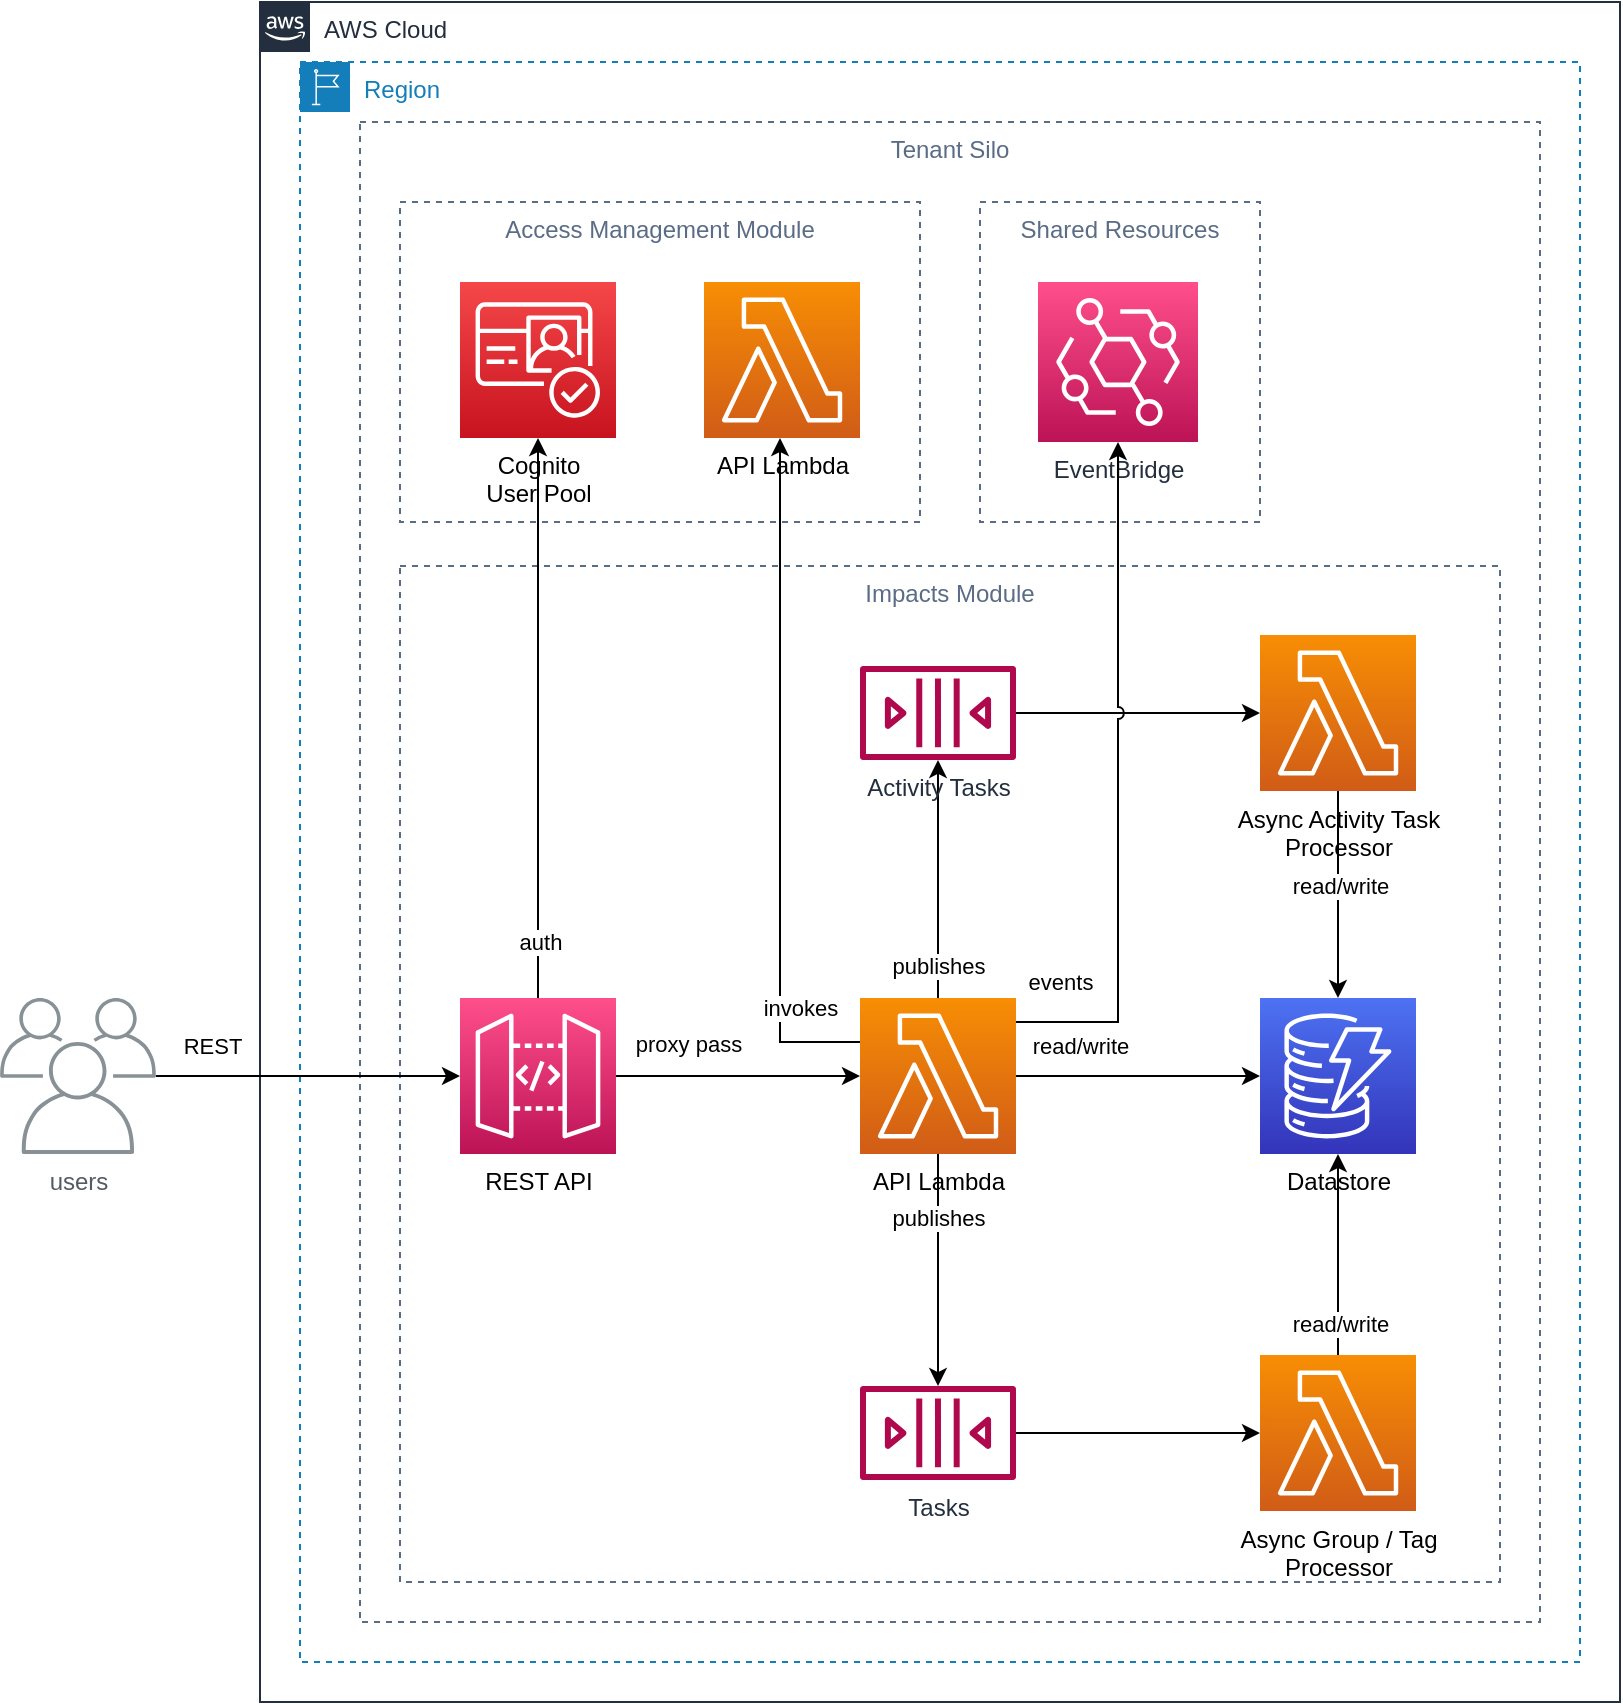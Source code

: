 <mxfile version="20.7.4" type="device" pages="2"><diagram id="DZq95CDJEcNnEX3gtbl7" name="physical-runtime"><mxGraphModel dx="1114" dy="1673" grid="1" gridSize="10" guides="1" tooltips="1" connect="1" arrows="1" fold="1" page="1" pageScale="1" pageWidth="1100" pageHeight="850" background="#ffffff" math="0" shadow="0"><root><mxCell id="0"/><mxCell id="1" parent="0"/><mxCell id="42" value="Tenant Silo" style="fillColor=none;strokeColor=#5A6C86;dashed=1;verticalAlign=top;fontStyle=0;fontColor=#5A6C86;labelBackgroundColor=none;" parent="1" vertex="1"><mxGeometry x="210" y="50" width="590" height="750" as="geometry"/></mxCell><mxCell id="43" value="Region" style="points=[[0,0],[0.25,0],[0.5,0],[0.75,0],[1,0],[1,0.25],[1,0.5],[1,0.75],[1,1],[0.75,1],[0.5,1],[0.25,1],[0,1],[0,0.75],[0,0.5],[0,0.25]];outlineConnect=0;gradientColor=none;html=1;whiteSpace=wrap;fontSize=12;fontStyle=0;container=1;pointerEvents=0;collapsible=0;recursiveResize=0;shape=mxgraph.aws4.group;grIcon=mxgraph.aws4.group_region;strokeColor=#147EBA;fillColor=none;verticalAlign=top;align=left;spacingLeft=30;fontColor=#147EBA;dashed=1;" parent="1" vertex="1"><mxGeometry x="180" y="20" width="640" height="800" as="geometry"/></mxCell><mxCell id="44" value="AWS Cloud" style="points=[[0,0],[0.25,0],[0.5,0],[0.75,0],[1,0],[1,0.25],[1,0.5],[1,0.75],[1,1],[0.75,1],[0.5,1],[0.25,1],[0,1],[0,0.75],[0,0.5],[0,0.25]];outlineConnect=0;gradientColor=none;html=1;whiteSpace=wrap;fontSize=12;fontStyle=0;container=1;pointerEvents=0;collapsible=0;recursiveResize=0;shape=mxgraph.aws4.group;grIcon=mxgraph.aws4.group_aws_cloud_alt;strokeColor=#232F3E;fillColor=none;verticalAlign=top;align=left;spacingLeft=30;fontColor=#232F3E;dashed=0;" parent="1" vertex="1"><mxGeometry x="160" y="-10" width="680" height="850" as="geometry"/></mxCell><mxCell id="aaWiERCUlSNiqH8K9m5D-63" value="Access Management Module" style="fillColor=none;strokeColor=#5A6C86;dashed=1;verticalAlign=top;fontStyle=0;fontColor=#5A6C86;labelBackgroundColor=none;" parent="44" vertex="1"><mxGeometry x="70" y="100" width="260" height="160" as="geometry"/></mxCell><mxCell id="39" value="Impacts Module" style="fillColor=none;strokeColor=#5A6C86;dashed=1;verticalAlign=top;fontStyle=0;fontColor=#5A6C86;labelBackgroundColor=none;" parent="44" vertex="1"><mxGeometry x="70" y="282" width="550" height="508" as="geometry"/></mxCell><mxCell id="28" value="read/write" style="edgeStyle=none;html=1;strokeColor=#000000;labelBackgroundColor=none;fontColor=#000000;" parent="44" source="24" target="27" edge="1"><mxGeometry x="-0.475" y="15" relative="1" as="geometry"><mxPoint as="offset"/></mxGeometry></mxCell><mxCell id="aaWiERCUlSNiqH8K9m5D-49" value="publishes" style="rounded=0;orthogonalLoop=1;jettySize=auto;html=1;" parent="44" source="24" target="aaWiERCUlSNiqH8K9m5D-46" edge="1"><mxGeometry x="-0.731" relative="1" as="geometry"><mxPoint as="offset"/></mxGeometry></mxCell><mxCell id="aaWiERCUlSNiqH8K9m5D-50" value="publishes" style="edgeStyle=none;rounded=0;orthogonalLoop=1;jettySize=auto;html=1;" parent="44" source="24" target="o31jzJOnQ2RsSFP5l26K-45" edge="1"><mxGeometry x="-0.453" relative="1" as="geometry"><mxPoint as="offset"/></mxGeometry></mxCell><mxCell id="CNiMXaQ_uTNjJSIBAIF0-45" value="invokes" style="edgeStyle=orthogonalEdgeStyle;rounded=0;orthogonalLoop=1;jettySize=auto;html=1;" edge="1" parent="44" source="24" target="CNiMXaQ_uTNjJSIBAIF0-44"><mxGeometry x="-0.668" y="-10" relative="1" as="geometry"><Array as="points"><mxPoint x="260" y="520"/></Array><mxPoint as="offset"/></mxGeometry></mxCell><mxCell id="24" value="API Lambda" style="sketch=0;points=[[0,0,0],[0.25,0,0],[0.5,0,0],[0.75,0,0],[1,0,0],[0,1,0],[0.25,1,0],[0.5,1,0],[0.75,1,0],[1,1,0],[0,0.25,0],[0,0.5,0],[0,0.75,0],[1,0.25,0],[1,0.5,0],[1,0.75,0]];outlineConnect=0;fontColor=#000000;gradientColor=#F78E04;gradientDirection=north;fillColor=#D05C17;strokeColor=#ffffff;dashed=0;verticalLabelPosition=bottom;verticalAlign=top;align=center;html=1;fontSize=12;fontStyle=0;aspect=fixed;shape=mxgraph.aws4.resourceIcon;resIcon=mxgraph.aws4.lambda;labelBackgroundColor=none;" parent="44" vertex="1"><mxGeometry x="300" y="498" width="78" height="78" as="geometry"/></mxCell><mxCell id="26" value="proxy pass" style="edgeStyle=none;html=1;strokeColor=#000000;fontColor=#000000;labelBackgroundColor=none;" parent="44" source="25" target="24" edge="1"><mxGeometry x="-0.418" y="16" relative="1" as="geometry"><mxPoint x="261" y="527" as="targetPoint"/><mxPoint as="offset"/></mxGeometry></mxCell><mxCell id="aaWiERCUlSNiqH8K9m5D-60" value="auth" style="edgeStyle=none;rounded=0;orthogonalLoop=1;jettySize=auto;html=1;" parent="44" source="25" target="29" edge="1"><mxGeometry x="-0.8" y="-1" relative="1" as="geometry"><mxPoint x="139" y="270" as="targetPoint"/><mxPoint as="offset"/></mxGeometry></mxCell><mxCell id="25" value="REST API" style="sketch=0;points=[[0,0,0],[0.25,0,0],[0.5,0,0],[0.75,0,0],[1,0,0],[0,1,0],[0.25,1,0],[0.5,1,0],[0.75,1,0],[1,1,0],[0,0.25,0],[0,0.5,0],[0,0.75,0],[1,0.25,0],[1,0.5,0],[1,0.75,0]];outlineConnect=0;fontColor=#000000;gradientColor=#FF4F8B;gradientDirection=north;fillColor=#BC1356;strokeColor=#ffffff;dashed=0;verticalLabelPosition=bottom;verticalAlign=top;align=center;html=1;fontSize=12;fontStyle=0;aspect=fixed;shape=mxgraph.aws4.resourceIcon;resIcon=mxgraph.aws4.api_gateway;labelBackgroundColor=none;" parent="44" vertex="1"><mxGeometry x="100" y="498" width="78" height="78" as="geometry"/></mxCell><mxCell id="41" value="REST" style="edgeStyle=none;html=1;labelBackgroundColor=none;fontColor=#000000;strokeColor=#000000;" parent="44" source="40" target="25" edge="1"><mxGeometry x="-0.633" y="15" relative="1" as="geometry"><mxPoint x="-20" y="507" as="targetPoint"/><mxPoint as="offset"/></mxGeometry></mxCell><mxCell id="40" value="users" style="sketch=0;outlineConnect=0;gradientColor=none;fontColor=#545B64;strokeColor=none;fillColor=#879196;dashed=0;verticalLabelPosition=bottom;verticalAlign=top;align=center;html=1;fontSize=12;fontStyle=0;aspect=fixed;shape=mxgraph.aws4.illustration_users;pointerEvents=1;labelBackgroundColor=none;" parent="44" vertex="1"><mxGeometry x="-130" y="498" width="78" height="78" as="geometry"/></mxCell><mxCell id="29" value="Cognito&lt;br&gt;User Pool" style="sketch=0;points=[[0,0,0],[0.25,0,0],[0.5,0,0],[0.75,0,0],[1,0,0],[0,1,0],[0.25,1,0],[0.5,1,0],[0.75,1,0],[1,1,0],[0,0.25,0],[0,0.5,0],[0,0.75,0],[1,0.25,0],[1,0.5,0],[1,0.75,0]];outlineConnect=0;fontColor=#000000;gradientColor=#F54749;gradientDirection=north;fillColor=#C7131F;strokeColor=#ffffff;dashed=0;verticalLabelPosition=bottom;verticalAlign=top;align=center;html=1;fontSize=12;fontStyle=0;aspect=fixed;shape=mxgraph.aws4.resourceIcon;resIcon=mxgraph.aws4.cognito;labelBackgroundColor=none;" parent="44" vertex="1"><mxGeometry x="100" y="140" width="78" height="78" as="geometry"/></mxCell><mxCell id="27" value="Datastore" style="sketch=0;points=[[0,0,0],[0.25,0,0],[0.5,0,0],[0.75,0,0],[1,0,0],[0,1,0],[0.25,1,0],[0.5,1,0],[0.75,1,0],[1,1,0],[0,0.25,0],[0,0.5,0],[0,0.75,0],[1,0.25,0],[1,0.5,0],[1,0.75,0]];outlineConnect=0;fontColor=#000000;gradientColor=#4D72F3;gradientDirection=north;fillColor=#3334B9;strokeColor=#ffffff;dashed=0;verticalLabelPosition=bottom;verticalAlign=top;align=center;html=1;fontSize=12;fontStyle=0;aspect=fixed;shape=mxgraph.aws4.resourceIcon;resIcon=mxgraph.aws4.dynamodb;labelBackgroundColor=none;" parent="44" vertex="1"><mxGeometry x="500" y="498" width="78" height="78" as="geometry"/></mxCell><mxCell id="aaWiERCUlSNiqH8K9m5D-46" value="Activity Tasks" style="sketch=0;outlineConnect=0;fontColor=#232F3E;gradientColor=none;fillColor=#B0084D;strokeColor=none;dashed=0;verticalLabelPosition=bottom;verticalAlign=top;align=center;html=1;fontSize=12;fontStyle=0;aspect=fixed;pointerEvents=1;shape=mxgraph.aws4.queue;" parent="44" vertex="1"><mxGeometry x="300" y="332" width="78" height="47" as="geometry"/></mxCell><mxCell id="qqQo_GVdJuxHSNRaLkak-44" style="edgeStyle=orthogonalEdgeStyle;rounded=0;orthogonalLoop=1;jettySize=auto;html=1;" parent="44" source="o31jzJOnQ2RsSFP5l26K-45" target="o31jzJOnQ2RsSFP5l26K-48" edge="1"><mxGeometry relative="1" as="geometry"/></mxCell><mxCell id="o31jzJOnQ2RsSFP5l26K-45" value="Tasks" style="sketch=0;outlineConnect=0;fontColor=#232F3E;gradientColor=none;fillColor=#B0084D;strokeColor=none;dashed=0;verticalLabelPosition=bottom;verticalAlign=top;align=center;html=1;fontSize=12;fontStyle=0;aspect=fixed;pointerEvents=1;shape=mxgraph.aws4.queue;" parent="44" vertex="1"><mxGeometry x="300" y="692" width="78" height="47" as="geometry"/></mxCell><mxCell id="o31jzJOnQ2RsSFP5l26K-46" value="Async Activity Task&lt;br&gt;Processor" style="sketch=0;points=[[0,0,0],[0.25,0,0],[0.5,0,0],[0.75,0,0],[1,0,0],[0,1,0],[0.25,1,0],[0.5,1,0],[0.75,1,0],[1,1,0],[0,0.25,0],[0,0.5,0],[0,0.75,0],[1,0.25,0],[1,0.5,0],[1,0.75,0]];outlineConnect=0;fontColor=#000000;gradientColor=#F78E04;gradientDirection=north;fillColor=#D05C17;strokeColor=#ffffff;dashed=0;verticalLabelPosition=bottom;verticalAlign=top;align=center;html=1;fontSize=12;fontStyle=0;aspect=fixed;shape=mxgraph.aws4.resourceIcon;resIcon=mxgraph.aws4.lambda;labelBackgroundColor=none;" parent="44" vertex="1"><mxGeometry x="500" y="316.5" width="78" height="78" as="geometry"/></mxCell><mxCell id="aaWiERCUlSNiqH8K9m5D-53" style="edgeStyle=none;rounded=0;orthogonalLoop=1;jettySize=auto;html=1;" parent="44" source="aaWiERCUlSNiqH8K9m5D-46" target="o31jzJOnQ2RsSFP5l26K-46" edge="1"><mxGeometry relative="1" as="geometry"/></mxCell><mxCell id="aaWiERCUlSNiqH8K9m5D-59" value="read/write" style="edgeStyle=none;rounded=0;orthogonalLoop=1;jettySize=auto;html=1;" parent="44" source="o31jzJOnQ2RsSFP5l26K-46" target="27" edge="1"><mxGeometry x="-0.082" y="1" relative="1" as="geometry"><mxPoint as="offset"/></mxGeometry></mxCell><mxCell id="aaWiERCUlSNiqH8K9m5D-58" value="read/write" style="edgeStyle=none;rounded=0;orthogonalLoop=1;jettySize=auto;html=1;" parent="44" source="o31jzJOnQ2RsSFP5l26K-48" target="27" edge="1"><mxGeometry x="-0.672" y="-1" relative="1" as="geometry"><mxPoint y="1" as="offset"/></mxGeometry></mxCell><mxCell id="o31jzJOnQ2RsSFP5l26K-48" value="Async Group / Tag&lt;br&gt;Processor" style="sketch=0;points=[[0,0,0],[0.25,0,0],[0.5,0,0],[0.75,0,0],[1,0,0],[0,1,0],[0.25,1,0],[0.5,1,0],[0.75,1,0],[1,1,0],[0,0.25,0],[0,0.5,0],[0,0.75,0],[1,0.25,0],[1,0.5,0],[1,0.75,0]];outlineConnect=0;fontColor=#000000;gradientColor=#F78E04;gradientDirection=north;fillColor=#D05C17;strokeColor=#ffffff;dashed=0;verticalLabelPosition=bottom;verticalAlign=top;align=center;html=1;fontSize=12;fontStyle=0;aspect=fixed;shape=mxgraph.aws4.resourceIcon;resIcon=mxgraph.aws4.lambda;labelBackgroundColor=none;" parent="44" vertex="1"><mxGeometry x="500" y="676.5" width="78" height="78" as="geometry"/></mxCell><mxCell id="CNiMXaQ_uTNjJSIBAIF0-44" value="API Lambda" style="sketch=0;points=[[0,0,0],[0.25,0,0],[0.5,0,0],[0.75,0,0],[1,0,0],[0,1,0],[0.25,1,0],[0.5,1,0],[0.75,1,0],[1,1,0],[0,0.25,0],[0,0.5,0],[0,0.75,0],[1,0.25,0],[1,0.5,0],[1,0.75,0]];outlineConnect=0;fontColor=#000000;gradientColor=#F78E04;gradientDirection=north;fillColor=#D05C17;strokeColor=#ffffff;dashed=0;verticalLabelPosition=bottom;verticalAlign=top;align=center;html=1;fontSize=12;fontStyle=0;aspect=fixed;shape=mxgraph.aws4.resourceIcon;resIcon=mxgraph.aws4.lambda;labelBackgroundColor=none;" vertex="1" parent="44"><mxGeometry x="222" y="140" width="78" height="78" as="geometry"/></mxCell><mxCell id="CNiMXaQ_uTNjJSIBAIF0-46" value="Shared Resources" style="fillColor=none;strokeColor=#5A6C86;dashed=1;verticalAlign=top;fontStyle=0;fontColor=#5A6C86;labelBackgroundColor=none;" vertex="1" parent="1"><mxGeometry x="520" y="90" width="140" height="160" as="geometry"/></mxCell><mxCell id="CNiMXaQ_uTNjJSIBAIF0-47" value="EventBridge" style="sketch=0;points=[[0,0,0],[0.25,0,0],[0.5,0,0],[0.75,0,0],[1,0,0],[0,1,0],[0.25,1,0],[0.5,1,0],[0.75,1,0],[1,1,0],[0,0.25,0],[0,0.5,0],[0,0.75,0],[1,0.25,0],[1,0.5,0],[1,0.75,0]];outlineConnect=0;fontColor=#232F3E;gradientColor=#FF4F8B;gradientDirection=north;fillColor=#BC1356;strokeColor=#ffffff;dashed=0;verticalLabelPosition=bottom;verticalAlign=top;align=center;html=1;fontSize=12;fontStyle=0;aspect=fixed;shape=mxgraph.aws4.resourceIcon;resIcon=mxgraph.aws4.eventbridge;" vertex="1" parent="1"><mxGeometry x="549" y="130" width="80" height="80" as="geometry"/></mxCell><mxCell id="CNiMXaQ_uTNjJSIBAIF0-48" value="events" style="edgeStyle=orthogonalEdgeStyle;rounded=0;orthogonalLoop=1;jettySize=auto;html=1;jumpStyle=arc;" edge="1" parent="1" source="24" target="CNiMXaQ_uTNjJSIBAIF0-47"><mxGeometry x="-0.871" y="20" relative="1" as="geometry"><Array as="points"><mxPoint x="589" y="500"/></Array><mxPoint as="offset"/></mxGeometry></mxCell></root></mxGraphModel></diagram><diagram id="nciGAq8Cf_bisqND-OEC" name="physical-deployment"><mxGraphModel dx="1114" dy="1673" grid="1" gridSize="10" guides="1" tooltips="1" connect="1" arrows="1" fold="1" page="1" pageScale="1" pageWidth="1100" pageHeight="850" math="0" shadow="0"><root><mxCell id="0"/><mxCell id="1" parent="0"/><mxCell id="MaESYQvMZ-KVtAKj_bNN-1" value="Tenant Silo" style="fillColor=none;strokeColor=#5A6C86;dashed=1;verticalAlign=top;fontStyle=0;fontColor=#5A6C86;labelBackgroundColor=none;" parent="1" vertex="1"><mxGeometry x="201" y="50" width="559" height="420" as="geometry"/></mxCell><mxCell id="MaESYQvMZ-KVtAKj_bNN-2" value="Impacts Module" style="fillColor=none;strokeColor=#5A6C86;dashed=1;verticalAlign=top;fontStyle=0;fontColor=#5A6C86;labelBackgroundColor=none;" parent="1" vertex="1"><mxGeometry x="220" y="80" width="520" height="370" as="geometry"/></mxCell><mxCell id="MaESYQvMZ-KVtAKj_bNN-11" value="CDK DEPLOY" style="edgeStyle=none;html=1;labelBackgroundColor=none;fontColor=#000000;strokeColor=#000000;" parent="1" source="MaESYQvMZ-KVtAKj_bNN-12" edge="1"><mxGeometry x="-0.395" y="15" relative="1" as="geometry"><mxPoint x="250" y="335" as="targetPoint"/><mxPoint as="offset"/></mxGeometry></mxCell><mxCell id="MaESYQvMZ-KVtAKj_bNN-12" value="users" style="sketch=0;outlineConnect=0;gradientColor=none;fontColor=#545B64;strokeColor=none;fillColor=#879196;dashed=0;verticalLabelPosition=bottom;verticalAlign=top;align=center;html=1;fontSize=12;fontStyle=0;aspect=fixed;shape=mxgraph.aws4.illustration_users;pointerEvents=1;labelBackgroundColor=none;" parent="1" vertex="1"><mxGeometry y="296" width="78" height="78" as="geometry"/></mxCell><mxCell id="MaESYQvMZ-KVtAKj_bNN-13" value="Region" style="points=[[0,0],[0.25,0],[0.5,0],[0.75,0],[1,0],[1,0.25],[1,0.5],[1,0.75],[1,1],[0.75,1],[0.5,1],[0.25,1],[0,1],[0,0.75],[0,0.5],[0,0.25]];outlineConnect=0;gradientColor=none;html=1;whiteSpace=wrap;fontSize=12;fontStyle=0;container=1;pointerEvents=0;collapsible=0;recursiveResize=0;shape=mxgraph.aws4.group;grIcon=mxgraph.aws4.group_region;strokeColor=#147EBA;fillColor=none;verticalAlign=top;align=left;spacingLeft=30;fontColor=#147EBA;dashed=1;" parent="1" vertex="1"><mxGeometry x="180" y="20" width="600" height="470" as="geometry"/></mxCell><mxCell id="MaESYQvMZ-KVtAKj_bNN-14" value="AWS Cloud" style="points=[[0,0],[0.25,0],[0.5,0],[0.75,0],[1,0],[1,0.25],[1,0.5],[1,0.75],[1,1],[0.75,1],[0.5,1],[0.25,1],[0,1],[0,0.75],[0,0.5],[0,0.25]];outlineConnect=0;gradientColor=none;html=1;whiteSpace=wrap;fontSize=12;fontStyle=0;container=1;pointerEvents=0;collapsible=0;recursiveResize=0;shape=mxgraph.aws4.group;grIcon=mxgraph.aws4.group_aws_cloud_alt;strokeColor=#232F3E;fillColor=none;verticalAlign=top;align=left;spacingLeft=30;fontColor=#232F3E;dashed=0;" parent="1" vertex="1"><mxGeometry x="160" y="-10" width="640" height="520" as="geometry"/></mxCell><mxCell id="MaESYQvMZ-KVtAKj_bNN-18" value="Config" style="sketch=0;outlineConnect=0;fontColor=#232F3E;gradientColor=none;fillColor=#B0084D;strokeColor=none;dashed=0;verticalLabelPosition=bottom;verticalAlign=top;align=center;html=1;fontSize=12;fontStyle=0;aspect=fixed;pointerEvents=1;shape=mxgraph.aws4.parameter_store;" parent="MaESYQvMZ-KVtAKj_bNN-14" vertex="1"><mxGeometry x="101.5" y="120" width="75" height="78" as="geometry"/></mxCell><mxCell id="L6Fsh915xMBsslGw0S4I-8" value="invokes" style="edgeStyle=orthogonalEdgeStyle;rounded=0;orthogonalLoop=1;jettySize=auto;html=1;" parent="MaESYQvMZ-KVtAKj_bNN-14" source="MaESYQvMZ-KVtAKj_bNN-20" target="L6Fsh915xMBsslGw0S4I-4" edge="1"><mxGeometry relative="1" as="geometry"/></mxCell><mxCell id="MaESYQvMZ-KVtAKj_bNN-20" value="CloudFormation&lt;br&gt;Stack" style="sketch=0;points=[[0,0,0],[0.25,0,0],[0.5,0,0],[0.75,0,0],[1,0,0],[0,1,0],[0.25,1,0],[0.5,1,0],[0.75,1,0],[1,1,0],[0,0.25,0],[0,0.5,0],[0,0.75,0],[1,0.25,0],[1,0.5,0],[1,0.75,0]];points=[[0,0,0],[0.25,0,0],[0.5,0,0],[0.75,0,0],[1,0,0],[0,1,0],[0.25,1,0],[0.5,1,0],[0.75,1,0],[1,1,0],[0,0.25,0],[0,0.5,0],[0,0.75,0],[1,0.25,0],[1,0.5,0],[1,0.75,0]];outlineConnect=0;fontColor=#232F3E;gradientColor=#F34482;gradientDirection=north;fillColor=#BC1356;strokeColor=#ffffff;dashed=0;verticalLabelPosition=bottom;verticalAlign=top;align=center;html=1;fontSize=12;fontStyle=0;aspect=fixed;shape=mxgraph.aws4.resourceIcon;resIcon=mxgraph.aws4.cloudformation;" parent="MaESYQvMZ-KVtAKj_bNN-14" vertex="1"><mxGeometry x="100" y="311" width="78" height="78" as="geometry"/></mxCell><mxCell id="MaESYQvMZ-KVtAKj_bNN-19" value="store" style="edgeStyle=orthogonalEdgeStyle;rounded=0;orthogonalLoop=1;jettySize=auto;html=1;" parent="MaESYQvMZ-KVtAKj_bNN-14" source="MaESYQvMZ-KVtAKj_bNN-20" target="MaESYQvMZ-KVtAKj_bNN-18" edge="1"><mxGeometry x="-0.633" y="-1" relative="1" as="geometry"><Array as="points"/><mxPoint as="offset"/></mxGeometry></mxCell><mxCell id="L6Fsh915xMBsslGw0S4I-4" value="Log Retention&lt;br&gt;Management" style="sketch=0;points=[[0,0,0],[0.25,0,0],[0.5,0,0],[0.75,0,0],[1,0,0],[0,1,0],[0.25,1,0],[0.5,1,0],[0.75,1,0],[1,1,0],[0,0.25,0],[0,0.5,0],[0,0.75,0],[1,0.25,0],[1,0.5,0],[1,0.75,0]];outlineConnect=0;fontColor=#000000;gradientColor=#F78E04;gradientDirection=north;fillColor=#D05C17;strokeColor=#ffffff;dashed=0;verticalLabelPosition=bottom;verticalAlign=top;align=center;html=1;fontSize=12;fontStyle=0;aspect=fixed;shape=mxgraph.aws4.resourceIcon;resIcon=mxgraph.aws4.lambda;labelBackgroundColor=none;" parent="MaESYQvMZ-KVtAKj_bNN-14" vertex="1"><mxGeometry x="280" y="311" width="78" height="78" as="geometry"/></mxCell><mxCell id="L6Fsh915xMBsslGw0S4I-5" value="App&lt;br&gt;Logs" style="sketch=0;outlineConnect=0;fontColor=#232F3E;gradientColor=none;fillColor=#B0084D;strokeColor=none;dashed=0;verticalLabelPosition=bottom;verticalAlign=top;align=center;html=1;fontSize=12;fontStyle=0;aspect=fixed;pointerEvents=1;shape=mxgraph.aws4.logs;" parent="1" vertex="1"><mxGeometry x="630" y="306" width="78" height="58" as="geometry"/></mxCell><mxCell id="L6Fsh915xMBsslGw0S4I-6" value="configures" style="edgeStyle=orthogonalEdgeStyle;rounded=0;orthogonalLoop=1;jettySize=auto;html=1;" parent="1" source="L6Fsh915xMBsslGw0S4I-4" target="L6Fsh915xMBsslGw0S4I-5" edge="1"><mxGeometry relative="1" as="geometry"/></mxCell></root></mxGraphModel></diagram></mxfile>